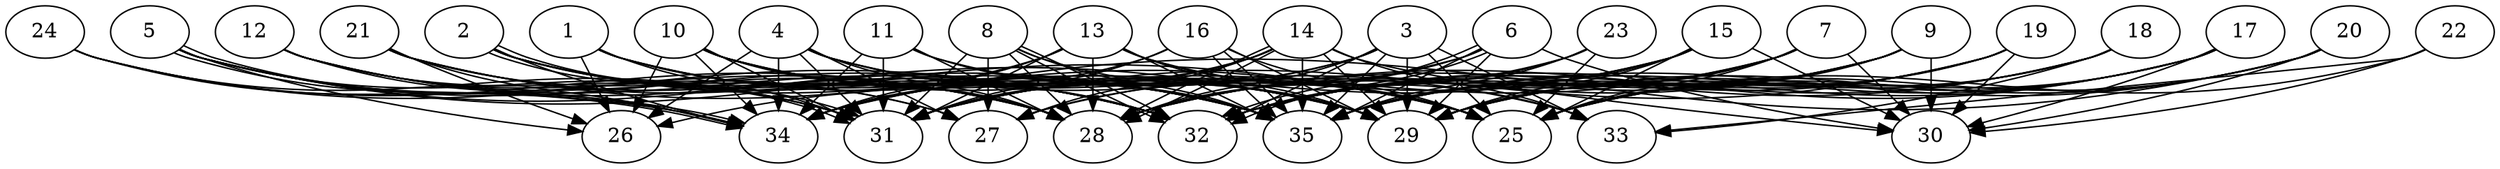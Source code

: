 // DAG automatically generated by daggen at Tue Aug  6 16:28:02 2019
// ./daggen --dot -n 35 --ccr 0.5 --fat 0.8 --regular 0.5 --density 0.9 --mindata 5242880 --maxdata 52428800 
digraph G {
  1 [size="79190016", alpha="0.12", expect_size="39595008"] 
  1 -> 26 [size ="39595008"]
  1 -> 28 [size ="39595008"]
  1 -> 29 [size ="39595008"]
  1 -> 31 [size ="39595008"]
  1 -> 32 [size ="39595008"]
  1 -> 35 [size ="39595008"]
  2 [size="36237312", alpha="0.12", expect_size="18118656"] 
  2 -> 28 [size ="18118656"]
  2 -> 29 [size ="18118656"]
  2 -> 31 [size ="18118656"]
  2 -> 31 [size ="18118656"]
  2 -> 32 [size ="18118656"]
  2 -> 34 [size ="18118656"]
  2 -> 35 [size ="18118656"]
  3 [size="40851456", alpha="0.11", expect_size="20425728"] 
  3 -> 25 [size ="20425728"]
  3 -> 28 [size ="20425728"]
  3 -> 29 [size ="20425728"]
  3 -> 31 [size ="20425728"]
  3 -> 32 [size ="20425728"]
  3 -> 33 [size ="20425728"]
  3 -> 34 [size ="20425728"]
  3 -> 35 [size ="20425728"]
  4 [size="82552832", alpha="0.06", expect_size="41276416"] 
  4 -> 25 [size ="41276416"]
  4 -> 26 [size ="41276416"]
  4 -> 27 [size ="41276416"]
  4 -> 28 [size ="41276416"]
  4 -> 29 [size ="41276416"]
  4 -> 31 [size ="41276416"]
  4 -> 33 [size ="41276416"]
  4 -> 34 [size ="41276416"]
  5 [size="49584128", alpha="0.03", expect_size="24792064"] 
  5 -> 25 [size ="24792064"]
  5 -> 26 [size ="24792064"]
  5 -> 28 [size ="24792064"]
  5 -> 29 [size ="24792064"]
  5 -> 31 [size ="24792064"]
  5 -> 32 [size ="24792064"]
  5 -> 34 [size ="24792064"]
  5 -> 34 [size ="24792064"]
  6 [size="84697088", alpha="0.01", expect_size="42348544"] 
  6 -> 28 [size ="42348544"]
  6 -> 29 [size ="42348544"]
  6 -> 30 [size ="42348544"]
  6 -> 31 [size ="42348544"]
  6 -> 32 [size ="42348544"]
  6 -> 32 [size ="42348544"]
  6 -> 35 [size ="42348544"]
  7 [size="82116608", alpha="0.01", expect_size="41058304"] 
  7 -> 25 [size ="41058304"]
  7 -> 28 [size ="41058304"]
  7 -> 29 [size ="41058304"]
  7 -> 30 [size ="41058304"]
  7 -> 31 [size ="41058304"]
  7 -> 32 [size ="41058304"]
  7 -> 35 [size ="41058304"]
  8 [size="21159936", alpha="0.05", expect_size="10579968"] 
  8 -> 27 [size ="10579968"]
  8 -> 28 [size ="10579968"]
  8 -> 29 [size ="10579968"]
  8 -> 31 [size ="10579968"]
  8 -> 32 [size ="10579968"]
  8 -> 32 [size ="10579968"]
  8 -> 35 [size ="10579968"]
  9 [size="23556096", alpha="0.18", expect_size="11778048"] 
  9 -> 25 [size ="11778048"]
  9 -> 27 [size ="11778048"]
  9 -> 28 [size ="11778048"]
  9 -> 29 [size ="11778048"]
  9 -> 30 [size ="11778048"]
  9 -> 32 [size ="11778048"]
  9 -> 35 [size ="11778048"]
  10 [size="44218368", alpha="0.17", expect_size="22109184"] 
  10 -> 25 [size ="22109184"]
  10 -> 26 [size ="22109184"]
  10 -> 28 [size ="22109184"]
  10 -> 29 [size ="22109184"]
  10 -> 31 [size ="22109184"]
  10 -> 32 [size ="22109184"]
  10 -> 34 [size ="22109184"]
  10 -> 35 [size ="22109184"]
  11 [size="94208000", alpha="0.01", expect_size="47104000"] 
  11 -> 25 [size ="47104000"]
  11 -> 28 [size ="47104000"]
  11 -> 31 [size ="47104000"]
  11 -> 34 [size ="47104000"]
  11 -> 35 [size ="47104000"]
  12 [size="56768512", alpha="0.03", expect_size="28384256"] 
  12 -> 27 [size ="28384256"]
  12 -> 28 [size ="28384256"]
  12 -> 31 [size ="28384256"]
  12 -> 32 [size ="28384256"]
  12 -> 34 [size ="28384256"]
  12 -> 35 [size ="28384256"]
  13 [size="18202624", alpha="0.13", expect_size="9101312"] 
  13 -> 25 [size ="9101312"]
  13 -> 26 [size ="9101312"]
  13 -> 28 [size ="9101312"]
  13 -> 29 [size ="9101312"]
  13 -> 31 [size ="9101312"]
  13 -> 33 [size ="9101312"]
  13 -> 34 [size ="9101312"]
  13 -> 35 [size ="9101312"]
  14 [size="70320128", alpha="0.13", expect_size="35160064"] 
  14 -> 27 [size ="35160064"]
  14 -> 28 [size ="35160064"]
  14 -> 28 [size ="35160064"]
  14 -> 29 [size ="35160064"]
  14 -> 30 [size ="35160064"]
  14 -> 31 [size ="35160064"]
  14 -> 33 [size ="35160064"]
  14 -> 34 [size ="35160064"]
  14 -> 35 [size ="35160064"]
  15 [size="97744896", alpha="0.06", expect_size="48872448"] 
  15 -> 25 [size ="48872448"]
  15 -> 29 [size ="48872448"]
  15 -> 30 [size ="48872448"]
  15 -> 31 [size ="48872448"]
  15 -> 34 [size ="48872448"]
  15 -> 35 [size ="48872448"]
  16 [size="16924672", alpha="0.09", expect_size="8462336"] 
  16 -> 25 [size ="8462336"]
  16 -> 29 [size ="8462336"]
  16 -> 31 [size ="8462336"]
  16 -> 34 [size ="8462336"]
  16 -> 35 [size ="8462336"]
  16 -> 35 [size ="8462336"]
  17 [size="20578304", alpha="0.14", expect_size="10289152"] 
  17 -> 25 [size ="10289152"]
  17 -> 28 [size ="10289152"]
  17 -> 29 [size ="10289152"]
  17 -> 30 [size ="10289152"]
  17 -> 32 [size ="10289152"]
  17 -> 35 [size ="10289152"]
  18 [size="23848960", alpha="0.06", expect_size="11924480"] 
  18 -> 25 [size ="11924480"]
  18 -> 28 [size ="11924480"]
  18 -> 29 [size ="11924480"]
  18 -> 32 [size ="11924480"]
  18 -> 33 [size ="11924480"]
  19 [size="49268736", alpha="0.11", expect_size="24634368"] 
  19 -> 25 [size ="24634368"]
  19 -> 29 [size ="24634368"]
  19 -> 30 [size ="24634368"]
  19 -> 31 [size ="24634368"]
  19 -> 32 [size ="24634368"]
  19 -> 35 [size ="24634368"]
  20 [size="39024640", alpha="0.03", expect_size="19512320"] 
  20 -> 25 [size ="19512320"]
  20 -> 29 [size ="19512320"]
  20 -> 30 [size ="19512320"]
  20 -> 34 [size ="19512320"]
  20 -> 35 [size ="19512320"]
  21 [size="25030656", alpha="0.10", expect_size="12515328"] 
  21 -> 25 [size ="12515328"]
  21 -> 26 [size ="12515328"]
  21 -> 27 [size ="12515328"]
  21 -> 32 [size ="12515328"]
  21 -> 34 [size ="12515328"]
  21 -> 35 [size ="12515328"]
  22 [size="31062016", alpha="0.03", expect_size="15531008"] 
  22 -> 25 [size ="15531008"]
  22 -> 30 [size ="15531008"]
  22 -> 33 [size ="15531008"]
  23 [size="45451264", alpha="0.02", expect_size="22725632"] 
  23 -> 25 [size ="22725632"]
  23 -> 27 [size ="22725632"]
  23 -> 32 [size ="22725632"]
  23 -> 35 [size ="22725632"]
  24 [size="13871104", alpha="0.16", expect_size="6935552"] 
  24 -> 28 [size ="6935552"]
  24 -> 31 [size ="6935552"]
  24 -> 32 [size ="6935552"]
  24 -> 34 [size ="6935552"]
  25 [size="75728896", alpha="0.19", expect_size="37864448"] 
  26 [size="103340032", alpha="0.17", expect_size="51670016"] 
  27 [size="52547584", alpha="0.11", expect_size="26273792"] 
  28 [size="25833472", alpha="0.06", expect_size="12916736"] 
  29 [size="53444608", alpha="0.05", expect_size="26722304"] 
  30 [size="103587840", alpha="0.11", expect_size="51793920"] 
  31 [size="24270848", alpha="0.14", expect_size="12135424"] 
  32 [size="72941568", alpha="0.07", expect_size="36470784"] 
  33 [size="86611968", alpha="0.02", expect_size="43305984"] 
  34 [size="95645696", alpha="0.10", expect_size="47822848"] 
  35 [size="77737984", alpha="0.16", expect_size="38868992"] 
}
